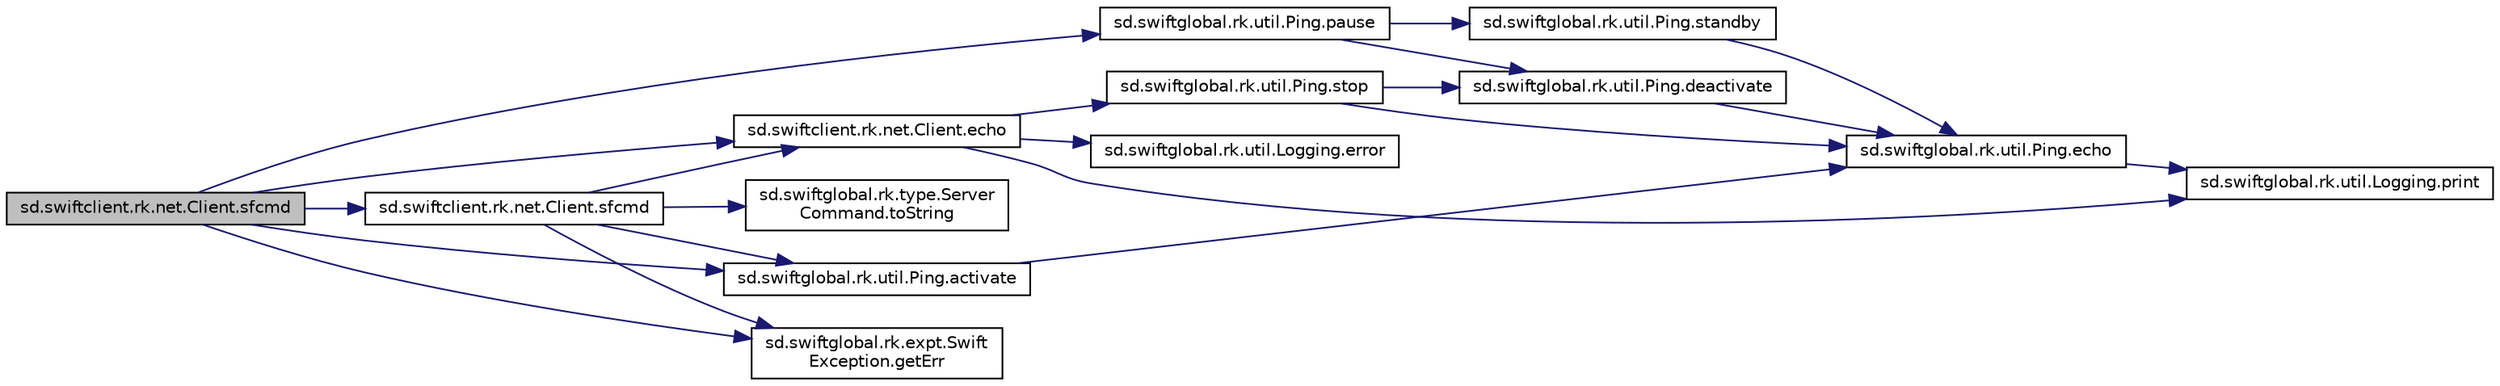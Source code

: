 digraph "sd.swiftclient.rk.net.Client.sfcmd"
{
  edge [fontname="Helvetica",fontsize="10",labelfontname="Helvetica",labelfontsize="10"];
  node [fontname="Helvetica",fontsize="10",shape=record];
  rankdir="LR";
  Node1 [label="sd.swiftclient.rk.net.Client.sfcmd",height=0.2,width=0.4,color="black", fillcolor="grey75", style="filled", fontcolor="black"];
  Node1 -> Node2 [color="midnightblue",fontsize="10",style="solid",fontname="Helvetica"];
  Node2 [label="sd.swiftclient.rk.net.Client.echo",height=0.2,width=0.4,color="black", fillcolor="white", style="filled",URL="$classsd_1_1swiftclient_1_1rk_1_1net_1_1Client.html#a1f91b460f509dedf25d9c7a953e9c680"];
  Node2 -> Node3 [color="midnightblue",fontsize="10",style="solid",fontname="Helvetica"];
  Node3 [label="sd.swiftglobal.rk.util.Logging.print",height=0.2,width=0.4,color="black", fillcolor="white", style="filled",URL="$interfacesd_1_1swiftglobal_1_1rk_1_1util_1_1Logging.html#a6e61d070344ee13fbf3af10445161c1f"];
  Node2 -> Node4 [color="midnightblue",fontsize="10",style="solid",fontname="Helvetica"];
  Node4 [label="sd.swiftglobal.rk.util.Ping.stop",height=0.2,width=0.4,color="black", fillcolor="white", style="filled",URL="$classsd_1_1swiftglobal_1_1rk_1_1util_1_1Ping.html#ac2f1f750aef9420c3a5cefad9b5f1c7d"];
  Node4 -> Node5 [color="midnightblue",fontsize="10",style="solid",fontname="Helvetica"];
  Node5 [label="sd.swiftglobal.rk.util.Ping.echo",height=0.2,width=0.4,color="black", fillcolor="white", style="filled",URL="$classsd_1_1swiftglobal_1_1rk_1_1util_1_1Ping.html#aa0f4f60ee9a24ee9d7b19f73f42e4159"];
  Node5 -> Node3 [color="midnightblue",fontsize="10",style="solid",fontname="Helvetica"];
  Node4 -> Node6 [color="midnightblue",fontsize="10",style="solid",fontname="Helvetica"];
  Node6 [label="sd.swiftglobal.rk.util.Ping.deactivate",height=0.2,width=0.4,color="black", fillcolor="white", style="filled",URL="$classsd_1_1swiftglobal_1_1rk_1_1util_1_1Ping.html#a338a0c1affd8bf5deb87cafdff7103f4"];
  Node6 -> Node5 [color="midnightblue",fontsize="10",style="solid",fontname="Helvetica"];
  Node2 -> Node7 [color="midnightblue",fontsize="10",style="solid",fontname="Helvetica"];
  Node7 [label="sd.swiftglobal.rk.util.Logging.error",height=0.2,width=0.4,color="black", fillcolor="white", style="filled",URL="$interfacesd_1_1swiftglobal_1_1rk_1_1util_1_1Logging.html#ac8158bc7382ee75f09a9482aafa7900e"];
  Node1 -> Node8 [color="midnightblue",fontsize="10",style="solid",fontname="Helvetica"];
  Node8 [label="sd.swiftglobal.rk.util.Ping.pause",height=0.2,width=0.4,color="black", fillcolor="white", style="filled",URL="$classsd_1_1swiftglobal_1_1rk_1_1util_1_1Ping.html#ac64058e066965587f770a24baa863e24"];
  Node8 -> Node6 [color="midnightblue",fontsize="10",style="solid",fontname="Helvetica"];
  Node8 -> Node9 [color="midnightblue",fontsize="10",style="solid",fontname="Helvetica"];
  Node9 [label="sd.swiftglobal.rk.util.Ping.standby",height=0.2,width=0.4,color="black", fillcolor="white", style="filled",URL="$classsd_1_1swiftglobal_1_1rk_1_1util_1_1Ping.html#afd5c1014e01497824548d9e49cd0139d"];
  Node9 -> Node5 [color="midnightblue",fontsize="10",style="solid",fontname="Helvetica"];
  Node1 -> Node10 [color="midnightblue",fontsize="10",style="solid",fontname="Helvetica"];
  Node10 [label="sd.swiftclient.rk.net.Client.sfcmd",height=0.2,width=0.4,color="black", fillcolor="white", style="filled",URL="$classsd_1_1swiftclient_1_1rk_1_1net_1_1Client.html#a40e1fbb2282b718fd1cae2b562f72ea8"];
  Node10 -> Node2 [color="midnightblue",fontsize="10",style="solid",fontname="Helvetica"];
  Node10 -> Node11 [color="midnightblue",fontsize="10",style="solid",fontname="Helvetica"];
  Node11 [label="sd.swiftglobal.rk.util.Ping.activate",height=0.2,width=0.4,color="black", fillcolor="white", style="filled",URL="$classsd_1_1swiftglobal_1_1rk_1_1util_1_1Ping.html#a02c79a6bf4cc483c472904d650e8bf52"];
  Node11 -> Node5 [color="midnightblue",fontsize="10",style="solid",fontname="Helvetica"];
  Node10 -> Node12 [color="midnightblue",fontsize="10",style="solid",fontname="Helvetica"];
  Node12 [label="sd.swiftglobal.rk.expt.Swift\lException.getErr",height=0.2,width=0.4,color="black", fillcolor="white", style="filled",URL="$classsd_1_1swiftglobal_1_1rk_1_1expt_1_1SwiftException.html#a275461f99b820591f01095257320f532"];
  Node10 -> Node13 [color="midnightblue",fontsize="10",style="solid",fontname="Helvetica"];
  Node13 [label="sd.swiftglobal.rk.type.Server\lCommand.toString",height=0.2,width=0.4,color="black", fillcolor="white", style="filled",URL="$classsd_1_1swiftglobal_1_1rk_1_1type_1_1ServerCommand.html#a2e35c8942922c37a28a2bb37543faf42"];
  Node1 -> Node12 [color="midnightblue",fontsize="10",style="solid",fontname="Helvetica"];
  Node1 -> Node11 [color="midnightblue",fontsize="10",style="solid",fontname="Helvetica"];
}
